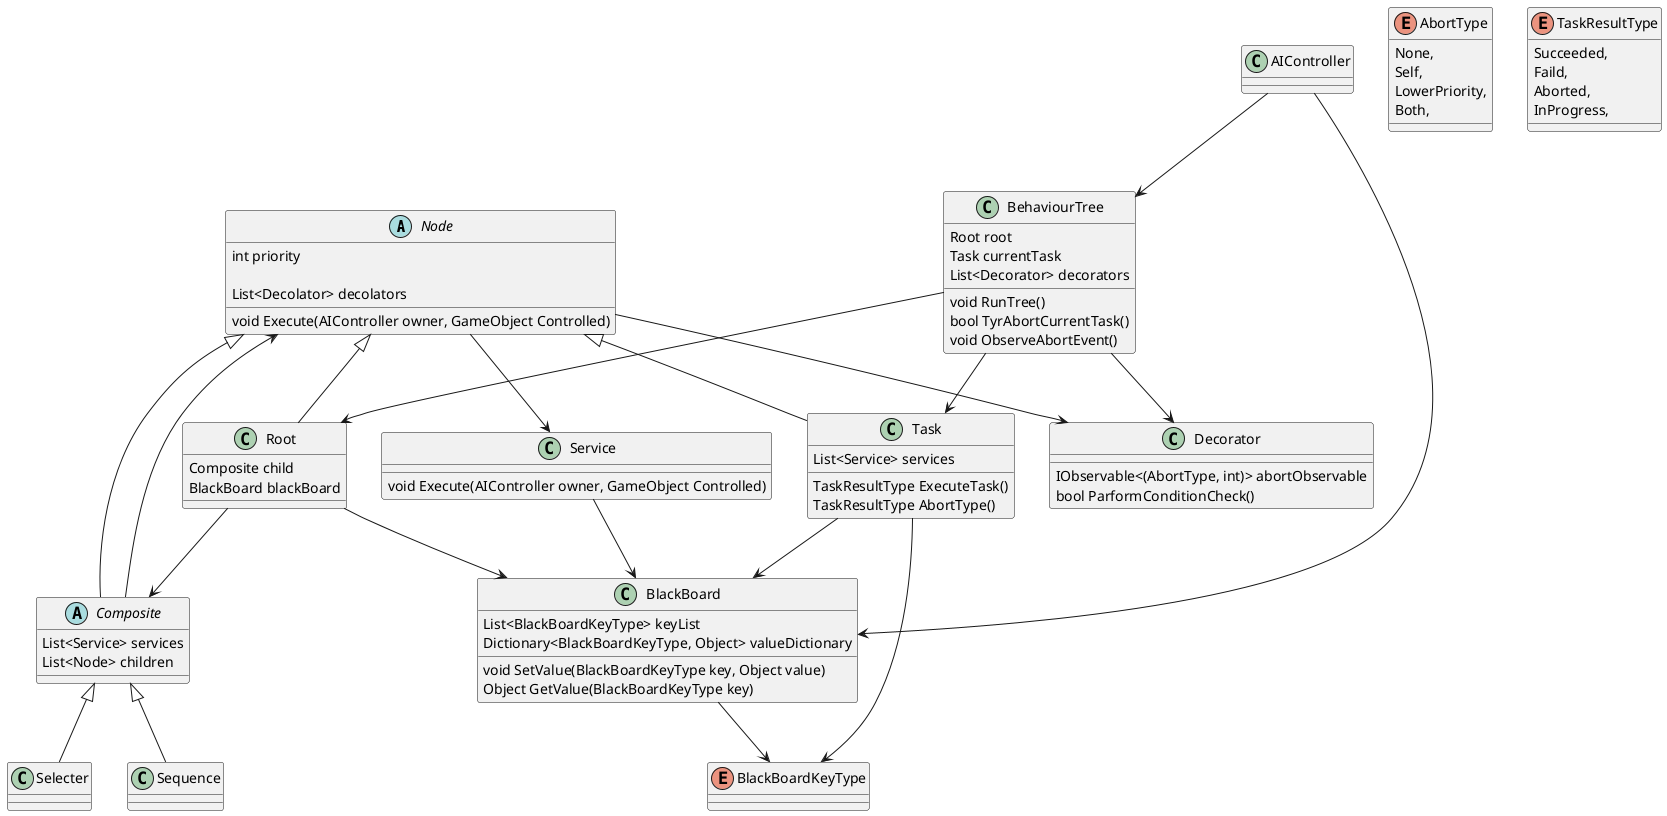 ﻿@startuml BehaviourTree

abstract class Node{
    int priority
    
    List<Decolator> decolators
    void Execute(AIController owner, GameObject Controlled)
}
abstract class Composite{
    List<Service> services
    List<Node> children
}

class Selecter
class Sequence
class Task{
    List<Service> services
    TaskResultType ExecuteTask()
    TaskResultType AbortType()
}
class Service{
    void Execute(AIController owner, GameObject Controlled)
}
class BlackBoard{
    List<BlackBoardKeyType> keyList
    Dictionary<BlackBoardKeyType, Object> valueDictionary
    void SetValue(BlackBoardKeyType key, Object value)
    Object GetValue(BlackBoardKeyType key)
}
class Decorator{
    IObservable<(AbortType, int)> abortObservable
    bool ParformConditionCheck()
}
class Root{
    Composite child
    BlackBoard blackBoard
}

enum BlackBoardKeyType
enum AbortType{
    None,
    Self,
    LowerPriority,
    Both,
}
enum TaskResultType{
    Succeeded,
    Faild,
    Aborted,
    InProgress,
}

BehaviourTree-->Task

Node<|--Composite
Node<|--Task
Node<|-- Root

Composite<|--Selecter
Composite<|--Sequence

Node-->Decorator
Node-->Service

class AIController
class BehaviourTree{
    Root root
    Task currentTask
    List<Decorator> decorators
    void RunTree()
    bool TyrAbortCurrentTask()
    void ObserveAbortEvent()
}

AIController-->BehaviourTree
AIController-->BlackBoard
BehaviourTree-->Root
BehaviourTree-->Decorator
Root-->Composite
Root-->BlackBoard
Composite-->Node
Task-->BlackBoard
Task-->BlackBoardKeyType
BlackBoard-->BlackBoardKeyType
Service-->BlackBoard

@enduml

class BlackBoardValuePresenter{
    ObserveSetValueEvent()
    ObserveGetValueEvent()
}

BlackBoardValuePresenter-->Task
BlackBoardValuePresenter-->BlackBoard